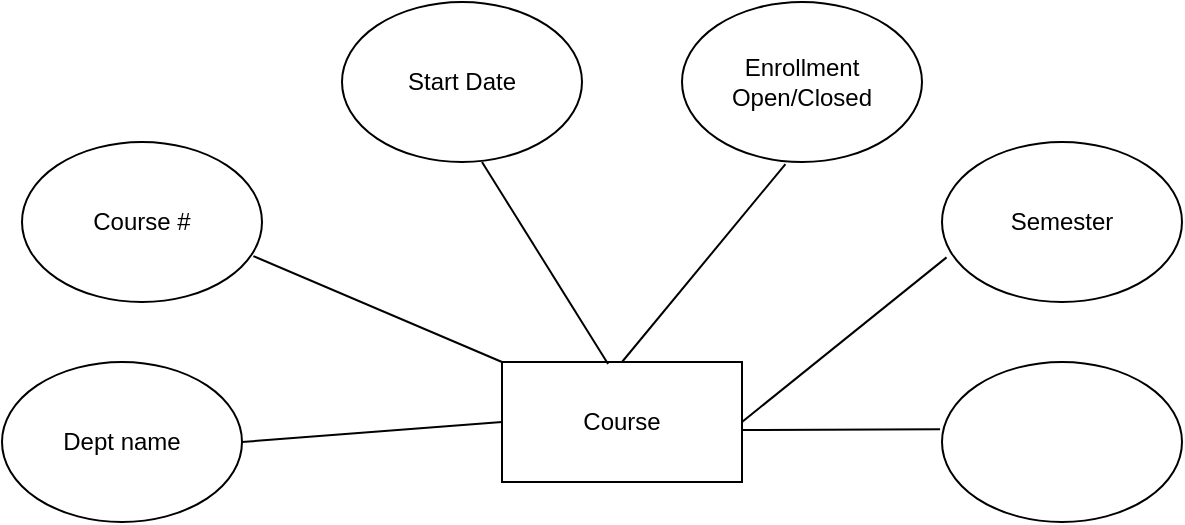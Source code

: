 <mxfile>
    <diagram id="6YHC9tmE_vdVmdlUDrv2" name="Page-1">
        <mxGraphModel dx="747" dy="624" grid="1" gridSize="10" guides="1" tooltips="1" connect="1" arrows="1" fold="1" page="1" pageScale="1" pageWidth="850" pageHeight="1100" math="0" shadow="0">
            <root>
                <mxCell id="0"/>
                <mxCell id="1" parent="0"/>
                <mxCell id="2" value="Course" style="rounded=0;whiteSpace=wrap;html=1;" vertex="1" parent="1">
                    <mxGeometry x="360" y="320" width="120" height="60" as="geometry"/>
                </mxCell>
                <mxCell id="4" value="Dept name" style="ellipse;whiteSpace=wrap;html=1;" vertex="1" parent="1">
                    <mxGeometry x="110" y="320" width="120" height="80" as="geometry"/>
                </mxCell>
                <mxCell id="5" value="Course #" style="ellipse;whiteSpace=wrap;html=1;" vertex="1" parent="1">
                    <mxGeometry x="120" y="210" width="120" height="80" as="geometry"/>
                </mxCell>
                <mxCell id="6" value="Start Date" style="ellipse;whiteSpace=wrap;html=1;" vertex="1" parent="1">
                    <mxGeometry x="280" y="140" width="120" height="80" as="geometry"/>
                </mxCell>
                <mxCell id="7" value="Enrollment&lt;br&gt;Open/Closed" style="ellipse;whiteSpace=wrap;html=1;" vertex="1" parent="1">
                    <mxGeometry x="450" y="140" width="120" height="80" as="geometry"/>
                </mxCell>
                <mxCell id="8" value="" style="ellipse;whiteSpace=wrap;html=1;" vertex="1" parent="1">
                    <mxGeometry x="580" y="320" width="120" height="80" as="geometry"/>
                </mxCell>
                <mxCell id="9" value="Semester" style="ellipse;whiteSpace=wrap;html=1;" vertex="1" parent="1">
                    <mxGeometry x="580" y="210" width="120" height="80" as="geometry"/>
                </mxCell>
                <mxCell id="18" value="" style="endArrow=none;html=1;entryX=0;entryY=0.5;entryDx=0;entryDy=0;exitX=1;exitY=0.5;exitDx=0;exitDy=0;" edge="1" parent="1" source="4" target="2">
                    <mxGeometry width="50" height="50" relative="1" as="geometry">
                        <mxPoint x="240" y="360" as="sourcePoint"/>
                        <mxPoint x="280" y="320" as="targetPoint"/>
                    </mxGeometry>
                </mxCell>
                <mxCell id="19" value="" style="endArrow=none;html=1;entryX=0.431;entryY=1.013;entryDx=0;entryDy=0;exitX=0.5;exitY=0;exitDx=0;exitDy=0;entryPerimeter=0;" edge="1" parent="1" source="2" target="7">
                    <mxGeometry width="50" height="50" relative="1" as="geometry">
                        <mxPoint x="380" y="230" as="sourcePoint"/>
                        <mxPoint x="510" y="220" as="targetPoint"/>
                    </mxGeometry>
                </mxCell>
                <mxCell id="20" value="" style="endArrow=none;html=1;entryX=0.019;entryY=0.721;entryDx=0;entryDy=0;exitX=1;exitY=0.5;exitDx=0;exitDy=0;entryPerimeter=0;" edge="1" parent="1" source="2" target="9">
                    <mxGeometry width="50" height="50" relative="1" as="geometry">
                        <mxPoint x="480" y="290" as="sourcePoint"/>
                        <mxPoint x="610" y="280" as="targetPoint"/>
                    </mxGeometry>
                </mxCell>
                <mxCell id="21" value="" style="endArrow=none;html=1;entryX=0.442;entryY=0.017;entryDx=0;entryDy=0;entryPerimeter=0;" edge="1" parent="1" target="2">
                    <mxGeometry width="50" height="50" relative="1" as="geometry">
                        <mxPoint x="350" y="220" as="sourcePoint"/>
                        <mxPoint x="480" y="210" as="targetPoint"/>
                    </mxGeometry>
                </mxCell>
                <mxCell id="22" value="" style="endArrow=none;html=1;entryX=0;entryY=0;entryDx=0;entryDy=0;exitX=0.964;exitY=0.713;exitDx=0;exitDy=0;exitPerimeter=0;" edge="1" parent="1" source="5" target="2">
                    <mxGeometry width="50" height="50" relative="1" as="geometry">
                        <mxPoint x="220" y="270" as="sourcePoint"/>
                        <mxPoint x="350" y="260" as="targetPoint"/>
                    </mxGeometry>
                </mxCell>
                <mxCell id="23" value="" style="endArrow=none;html=1;entryX=-0.008;entryY=0.421;entryDx=0;entryDy=0;entryPerimeter=0;" edge="1" parent="1" target="8">
                    <mxGeometry width="50" height="50" relative="1" as="geometry">
                        <mxPoint x="480" y="354" as="sourcePoint"/>
                        <mxPoint x="610" y="345" as="targetPoint"/>
                    </mxGeometry>
                </mxCell>
            </root>
        </mxGraphModel>
    </diagram>
</mxfile>